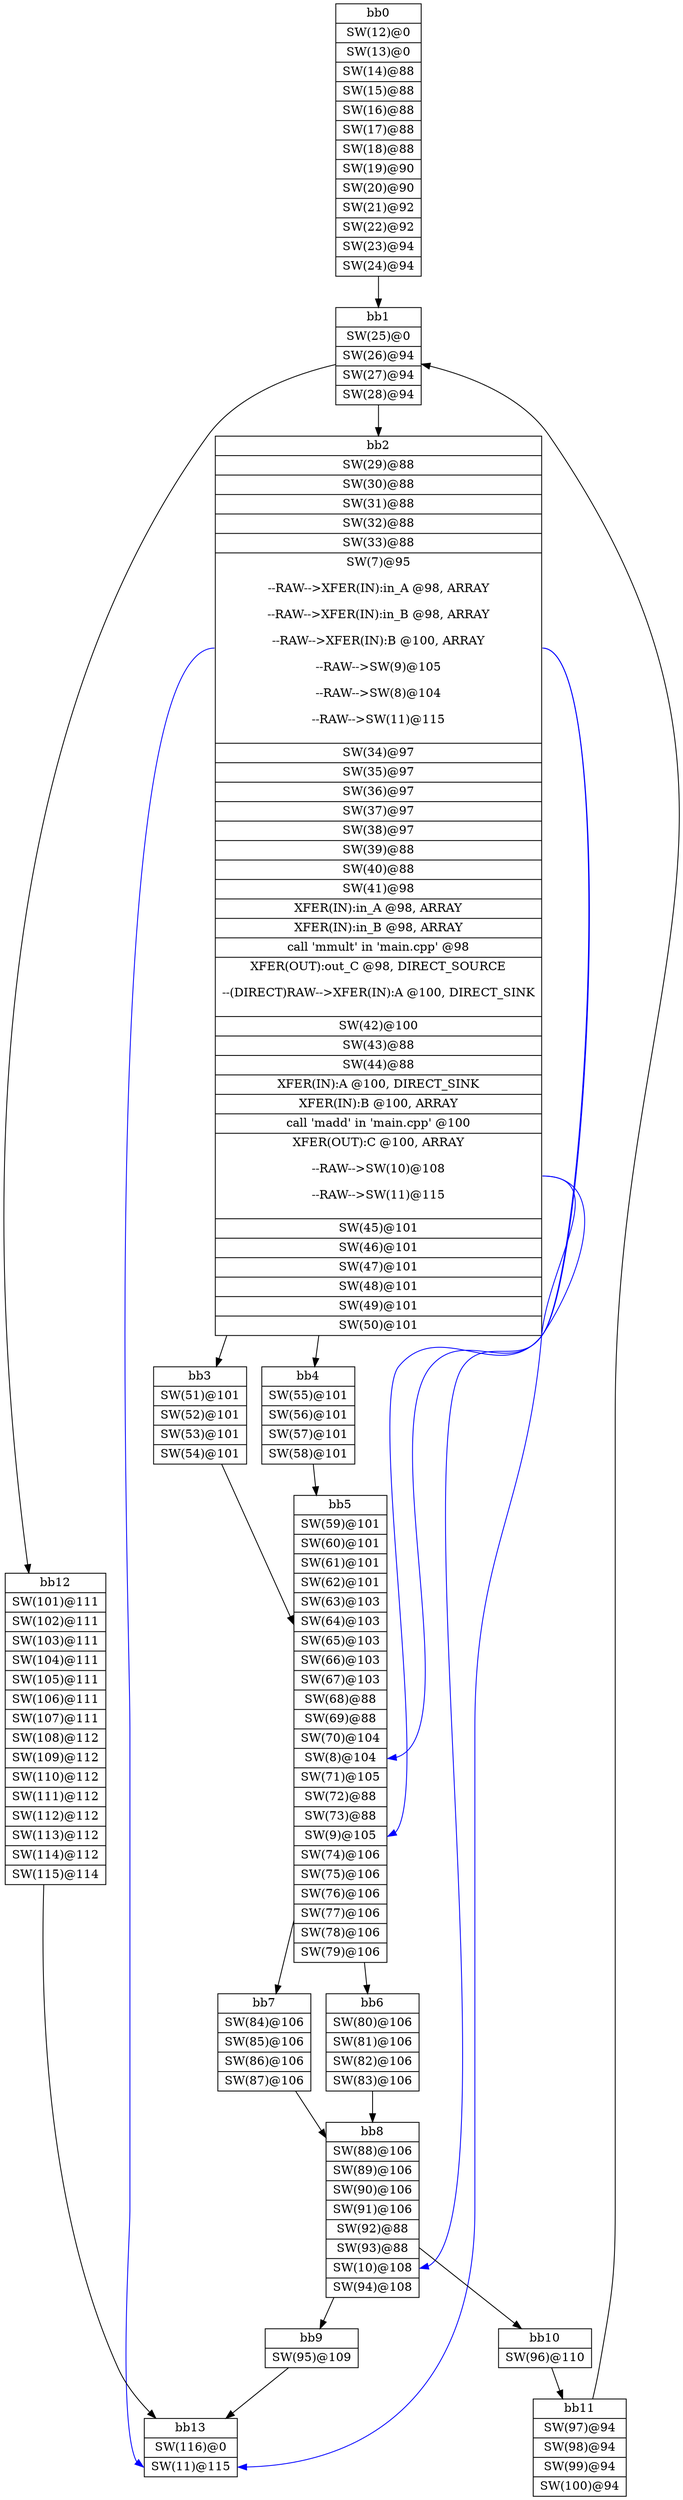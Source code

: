 digraph CDFG {
node [shape=record];
bb0 [shape=record, label = "{bb0|<x0000000000CAA420>SW(12)@0\n|<x0000000000CAA2C0>SW(13)@0\n|<x0000000000CAA0B0>SW(14)@88\n|<x0000000000CAA000>SW(15)@88\n|<x0000000000CAB1E0>SW(16)@88\n|<x0000000000CAB290>SW(17)@88\n|<x0000000000CAB340>SW(18)@88\n|<x0000000000CAB3F0>SW(19)@90\n|<x0000000000CAB4A0>SW(20)@90\n|<x0000000000CAB550>SW(21)@92\n|<x0000000000CAB600>SW(22)@92\n|<x0000000000CAB6B0>SW(23)@94\n|<x0000000000CAB760>SW(24)@94\n}"];
bb1 [shape=record, label = "{bb1|<x0000000000CAB810>SW(25)@0\n|<x0000000000CAB8C0>SW(26)@94\n|<x0000000000CAB970>SW(27)@94\n|<x0000000000CABA20>SW(28)@94\n}"];
bb2 [shape=record, label = "{bb2|<x0000000000CABAD0>SW(29)@88\n|<x0000000000CABB80>SW(30)@88\n|<x0000000000CABC30>SW(31)@88\n|<x0000000000CABCE0>SW(32)@88\n|<x0000000000CABD90>SW(33)@88\n|<x0000000000CAA8F0>SW(7)@95\n\n--RAW--\>XFER(IN):in_A @98, ARRAY\n\n--RAW--\>XFER(IN):in_B @98, ARRAY\n\n--RAW--\>XFER(IN):B @100, ARRAY\n\n--RAW--\>SW(9)@105\n\n--RAW--\>SW(8)@104\n\n--RAW--\>SW(11)@115\n\n|<x0000000000CABE40>SW(34)@97\n|<x0000000000CABEF0>SW(35)@97\n|<x0000000000C941C0>SW(36)@97\n|<x0000000000C94740>SW(37)@97\n|<x0000000000C94690>SW(38)@97\n|<x0000000000C945E0>SW(39)@88\n|<x0000000000C94530>SW(40)@88\n|<x0000000000C94480>SW(41)@98\n|<x0000000001609A20>XFER(IN):in_A @98, ARRAY\n|<x0000000001609AE0>XFER(IN):in_B @98, ARRAY\n|<x0000000000CAF470>call 'mmult' in 'main.cpp' @98\n|<x0000000001609BA0>XFER(OUT):out_C @98, DIRECT_SOURCE\n\n--(DIRECT)RAW--\>XFER(IN):A @100, DIRECT_SINK\n\n|<x0000000000C943D0>SW(42)@100\n|<x0000000000C94320>SW(43)@88\n|<x0000000000C94270>SW(44)@88\n|<x0000000001609C60>XFER(IN):A @100, DIRECT_SINK\n|<x0000000001609D20>XFER(IN):B @100, ARRAY\n|<x0000000000CAF390>call 'madd' in 'main.cpp' @100\n|<x0000000001609DE0>XFER(OUT):C @100, ARRAY\n\n--RAW--\>SW(10)@108\n\n--RAW--\>SW(11)@115\n\n|<x0000000000C93AE0>SW(45)@101\n|<x0000000000C93820>SW(46)@101\n|<x0000000000C93560>SW(47)@101\n|<x0000000000C931F0>SW(48)@101\n|<x0000000000C93140>SW(49)@101\n|<x0000000000C93090>SW(50)@101\n}"];
bb3 [shape=record, label = "{bb3|<x0000000000C92F30>SW(51)@101\n|<x0000000000C92DD0>SW(52)@101\n|<x0000000000C92C70>SW(53)@101\n|<x0000000000C92BC0>SW(54)@101\n}"];
bb4 [shape=record, label = "{bb4|<x0000000000C92FE0>SW(55)@101\n|<x0000000000C92B10>SW(56)@101\n|<x0000000000C92A60>SW(57)@101\n|<x0000000000C9FC00>SW(58)@101\n}"];
bb5 [shape=record, label = "{bb5|<x0000000000C9FB50>SW(59)@101\n|<x0000000000C9FAA0>SW(60)@101\n|<x0000000000C9F9F0>SW(61)@101\n|<x0000000000C9F310>SW(62)@101\n|<x0000000000C9F260>SW(63)@103\n|<x0000000000C9F1B0>SW(64)@103\n|<x0000000000C9EB80>SW(65)@103\n|<x0000000000C9EAD0>SW(66)@103\n|<x0000000000C9EA20>SW(67)@103\n|<x0000000000C9E970>SW(68)@88\n|<x0000000000C9E8C0>SW(69)@88\n|<x0000000000C9E810>SW(70)@104\n|<x0000000000CAA840>SW(8)@104\n|<x0000000000C9E760>SW(71)@105\n|<x0000000000C31EE0>SW(72)@88\n|<x0000000000C31E30>SW(73)@88\n|<x0000000000CAA790>SW(9)@105\n|<x0000000000C31CD0>SW(74)@106\n|<x0000000000C31B70>SW(75)@106\n|<x0000000000C31AC0>SW(76)@106\n|<x0000000000C31A10>SW(77)@106\n|<x0000000000C31960>SW(78)@106\n|<x0000000000C31750>SW(79)@106\n}"];
bb6 [shape=record, label = "{bb6|<x0000000000C316A0>SW(80)@106\n|<x0000000000C315F0>SW(81)@106\n|<x0000000000C31540>SW(82)@106\n|<x0000000000C31490>SW(83)@106\n}"];
bb7 [shape=record, label = "{bb7|<x0000000001615040>SW(84)@106\n|<x00000000016150F0>SW(85)@106\n|<x00000000016151A0>SW(86)@106\n|<x0000000001615250>SW(87)@106\n}"];
bb8 [shape=record, label = "{bb8|<x0000000001615300>SW(88)@106\n|<x00000000016153B0>SW(89)@106\n|<x0000000001615460>SW(90)@106\n|<x0000000001615510>SW(91)@106\n|<x00000000016155C0>SW(92)@88\n|<x0000000001615670>SW(93)@88\n|<x0000000000CAA6E0>SW(10)@108\n|<x0000000001615720>SW(94)@108\n}"];
bb9 [shape=record, label = "{bb9|<x00000000016157D0>SW(95)@109\n}"];
bb10 [shape=record, label = "{bb10|<x0000000001615880>SW(96)@110\n}"];
bb11 [shape=record, label = "{bb11|<x0000000001615930>SW(97)@94\n|<x00000000016159E0>SW(98)@94\n|<x0000000001615A90>SW(99)@94\n|<x0000000001615B40>SW(100)@94\n}"];
bb12 [shape=record, label = "{bb12|<x0000000001615BF0>SW(101)@111\n|<x0000000001615CA0>SW(102)@111\n|<x0000000001615D50>SW(103)@111\n|<x0000000001615E00>SW(104)@111\n|<x0000000001615EB0>SW(105)@111\n|<x0000000001615F60>SW(106)@111\n|<x0000000001616010>SW(107)@111\n|<x00000000016160C0>SW(108)@112\n|<x0000000001616170>SW(109)@112\n|<x0000000001616220>SW(110)@112\n|<x00000000016162D0>SW(111)@112\n|<x0000000001616380>SW(112)@112\n|<x0000000001616430>SW(113)@112\n|<x00000000016164E0>SW(114)@112\n|<x0000000001616590>SW(115)@114\n}"];
bb13 [shape=record, label = "{bb13|<x0000000001616640>SW(116)@0\n|<x0000000000CAA630>SW(11)@115\n}"];
bb0 -> bb1
bb1 -> bb2
bb1 -> bb12
bb2 -> bb3
bb2 -> bb4
bb3 -> bb5
bb4 -> bb5
bb5 -> bb6
bb5 -> bb7
bb6 -> bb8
bb7 -> bb8
bb8 -> bb10
bb8 -> bb9
bb9 -> bb13
bb10 -> bb11
bb11 -> bb1
bb12 -> bb13
bb2:x0000000000CAA8F0 -> bb5:x0000000000CAA790[color=blue]
bb2:x0000000000CAA8F0 -> bb5:x0000000000CAA840[color=blue]
bb2:x0000000000CAA8F0 -> bb13:x0000000000CAA630[color=blue]
bb2:x0000000001609DE0 -> bb8:x0000000000CAA6E0[color=blue]
bb2:x0000000001609DE0 -> bb13:x0000000000CAA630[color=blue]
}
